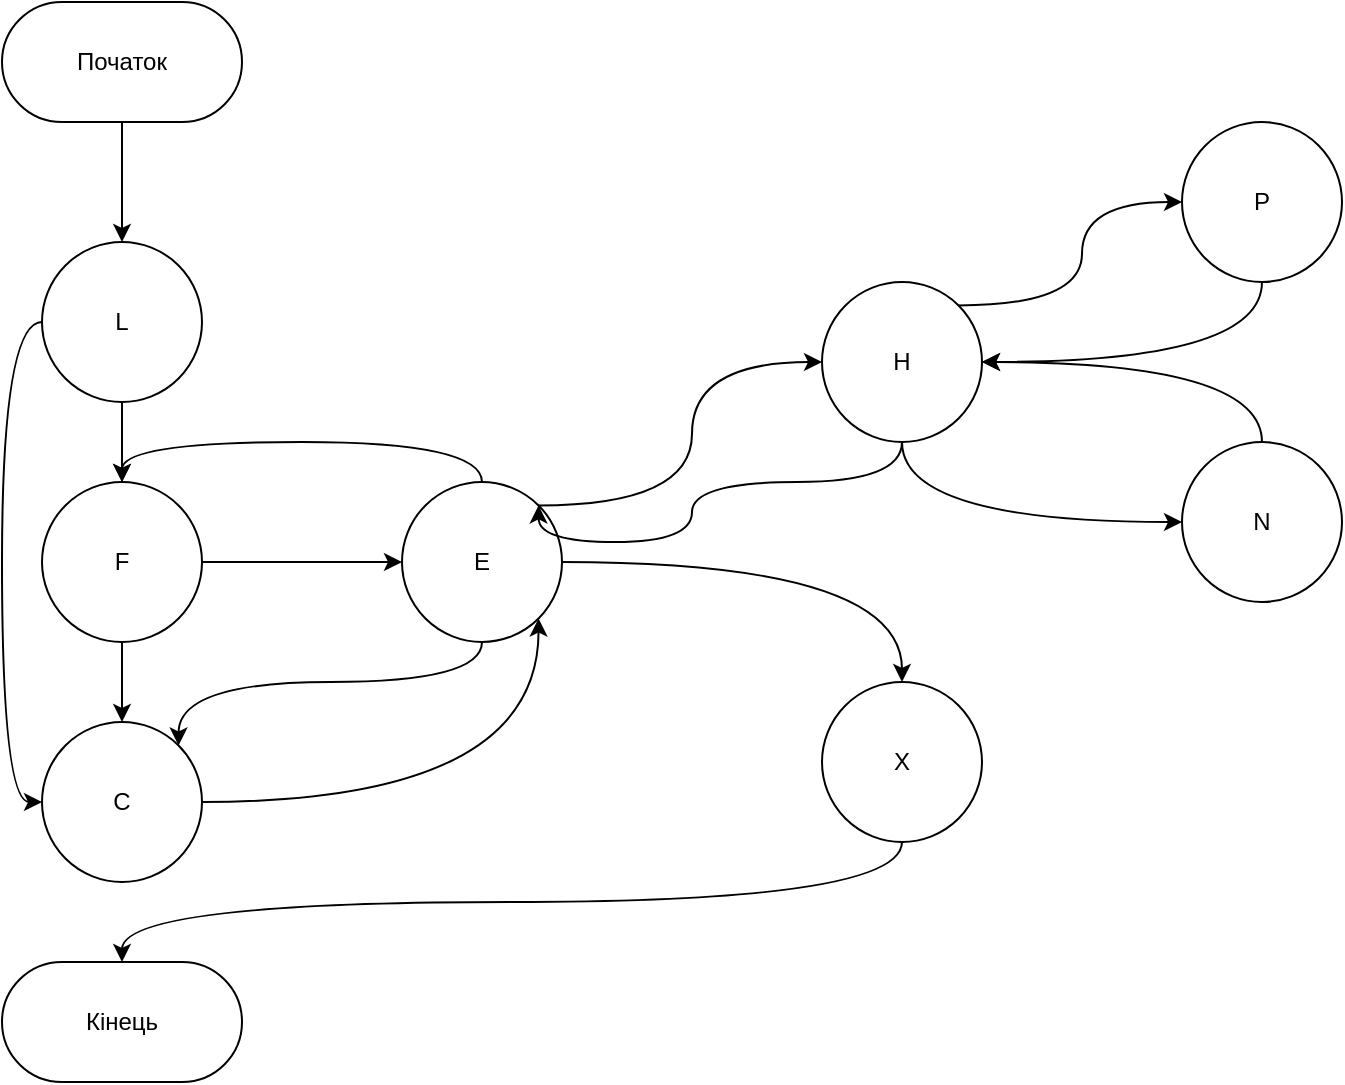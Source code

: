 <mxfile version="15.1.3" type="device"><diagram id="wHXaaHPQBdIe9oEtWt8y" name="Страница 1"><mxGraphModel dx="2220" dy="943" grid="1" gridSize="10" guides="1" tooltips="1" connect="1" arrows="1" fold="1" page="1" pageScale="1" pageWidth="1654" pageHeight="2336" math="0" shadow="0"><root><mxCell id="0"/><mxCell id="1" parent="0"/><mxCell id="PeOm_mdFXa9foMorekEW-43" style="edgeStyle=orthogonalEdgeStyle;curved=1;rounded=0;orthogonalLoop=1;jettySize=auto;html=1;exitX=0.5;exitY=1;exitDx=0;exitDy=0;entryX=0.5;entryY=0;entryDx=0;entryDy=0;" edge="1" parent="1" source="PeOm_mdFXa9foMorekEW-2" target="PeOm_mdFXa9foMorekEW-18"><mxGeometry relative="1" as="geometry"/></mxCell><mxCell id="PeOm_mdFXa9foMorekEW-2" value="Початок" style="rounded=1;whiteSpace=wrap;html=1;arcSize=50;" vertex="1" parent="1"><mxGeometry x="510" y="20" width="120" height="60" as="geometry"/></mxCell><mxCell id="PeOm_mdFXa9foMorekEW-24" style="edgeStyle=orthogonalEdgeStyle;curved=1;rounded=0;orthogonalLoop=1;jettySize=auto;html=1;exitX=0.5;exitY=1;exitDx=0;exitDy=0;entryX=0.5;entryY=0;entryDx=0;entryDy=0;" edge="1" parent="1" source="PeOm_mdFXa9foMorekEW-4" target="PeOm_mdFXa9foMorekEW-5"><mxGeometry relative="1" as="geometry"/></mxCell><mxCell id="PeOm_mdFXa9foMorekEW-31" style="edgeStyle=orthogonalEdgeStyle;curved=1;rounded=0;orthogonalLoop=1;jettySize=auto;html=1;exitX=1;exitY=0.5;exitDx=0;exitDy=0;entryX=0;entryY=0.5;entryDx=0;entryDy=0;" edge="1" parent="1" source="PeOm_mdFXa9foMorekEW-4" target="PeOm_mdFXa9foMorekEW-6"><mxGeometry relative="1" as="geometry"/></mxCell><mxCell id="PeOm_mdFXa9foMorekEW-4" value="F" style="ellipse;whiteSpace=wrap;html=1;aspect=fixed;" vertex="1" parent="1"><mxGeometry x="530" y="260" width="80" height="80" as="geometry"/></mxCell><mxCell id="PeOm_mdFXa9foMorekEW-33" style="edgeStyle=orthogonalEdgeStyle;curved=1;rounded=0;orthogonalLoop=1;jettySize=auto;html=1;exitX=1;exitY=0.5;exitDx=0;exitDy=0;entryX=1;entryY=1;entryDx=0;entryDy=0;" edge="1" parent="1" source="PeOm_mdFXa9foMorekEW-5" target="PeOm_mdFXa9foMorekEW-6"><mxGeometry relative="1" as="geometry"/></mxCell><mxCell id="PeOm_mdFXa9foMorekEW-5" value="C" style="ellipse;whiteSpace=wrap;html=1;aspect=fixed;" vertex="1" parent="1"><mxGeometry x="530" y="380" width="80" height="80" as="geometry"/></mxCell><mxCell id="PeOm_mdFXa9foMorekEW-32" style="edgeStyle=orthogonalEdgeStyle;curved=1;rounded=0;orthogonalLoop=1;jettySize=auto;html=1;exitX=0.5;exitY=0;exitDx=0;exitDy=0;entryX=0.5;entryY=0;entryDx=0;entryDy=0;" edge="1" parent="1" source="PeOm_mdFXa9foMorekEW-6" target="PeOm_mdFXa9foMorekEW-4"><mxGeometry relative="1" as="geometry"/></mxCell><mxCell id="PeOm_mdFXa9foMorekEW-34" style="edgeStyle=orthogonalEdgeStyle;curved=1;rounded=0;orthogonalLoop=1;jettySize=auto;html=1;exitX=0.5;exitY=1;exitDx=0;exitDy=0;entryX=1;entryY=0;entryDx=0;entryDy=0;" edge="1" parent="1" source="PeOm_mdFXa9foMorekEW-6" target="PeOm_mdFXa9foMorekEW-5"><mxGeometry relative="1" as="geometry"/></mxCell><mxCell id="PeOm_mdFXa9foMorekEW-35" style="edgeStyle=orthogonalEdgeStyle;curved=1;rounded=0;orthogonalLoop=1;jettySize=auto;html=1;exitX=1;exitY=0;exitDx=0;exitDy=0;entryX=0;entryY=0.5;entryDx=0;entryDy=0;" edge="1" parent="1" source="PeOm_mdFXa9foMorekEW-6" target="PeOm_mdFXa9foMorekEW-25"><mxGeometry relative="1" as="geometry"/></mxCell><mxCell id="PeOm_mdFXa9foMorekEW-36" style="edgeStyle=orthogonalEdgeStyle;curved=1;rounded=0;orthogonalLoop=1;jettySize=auto;html=1;exitX=1;exitY=0.5;exitDx=0;exitDy=0;entryX=0.5;entryY=0;entryDx=0;entryDy=0;" edge="1" parent="1" source="PeOm_mdFXa9foMorekEW-6" target="PeOm_mdFXa9foMorekEW-28"><mxGeometry relative="1" as="geometry"/></mxCell><mxCell id="PeOm_mdFXa9foMorekEW-6" value="E" style="ellipse;whiteSpace=wrap;html=1;aspect=fixed;" vertex="1" parent="1"><mxGeometry x="710" y="260" width="80" height="80" as="geometry"/></mxCell><mxCell id="PeOm_mdFXa9foMorekEW-22" style="edgeStyle=orthogonalEdgeStyle;curved=1;rounded=0;orthogonalLoop=1;jettySize=auto;html=1;exitX=0;exitY=0.5;exitDx=0;exitDy=0;entryX=0;entryY=0.5;entryDx=0;entryDy=0;" edge="1" parent="1" source="PeOm_mdFXa9foMorekEW-18" target="PeOm_mdFXa9foMorekEW-5"><mxGeometry relative="1" as="geometry"/></mxCell><mxCell id="PeOm_mdFXa9foMorekEW-23" style="edgeStyle=orthogonalEdgeStyle;curved=1;rounded=0;orthogonalLoop=1;jettySize=auto;html=1;exitX=0.5;exitY=1;exitDx=0;exitDy=0;entryX=0.5;entryY=0;entryDx=0;entryDy=0;" edge="1" parent="1" source="PeOm_mdFXa9foMorekEW-18" target="PeOm_mdFXa9foMorekEW-4"><mxGeometry relative="1" as="geometry"/></mxCell><mxCell id="PeOm_mdFXa9foMorekEW-18" value="L" style="ellipse;whiteSpace=wrap;html=1;aspect=fixed;" vertex="1" parent="1"><mxGeometry x="530" y="140" width="80" height="80" as="geometry"/></mxCell><mxCell id="PeOm_mdFXa9foMorekEW-39" style="edgeStyle=orthogonalEdgeStyle;curved=1;rounded=0;orthogonalLoop=1;jettySize=auto;html=1;exitX=1;exitY=0;exitDx=0;exitDy=0;entryX=0;entryY=0.5;entryDx=0;entryDy=0;" edge="1" parent="1" source="PeOm_mdFXa9foMorekEW-25" target="PeOm_mdFXa9foMorekEW-37"><mxGeometry relative="1" as="geometry"/></mxCell><mxCell id="PeOm_mdFXa9foMorekEW-41" style="edgeStyle=orthogonalEdgeStyle;curved=1;rounded=0;orthogonalLoop=1;jettySize=auto;html=1;exitX=0.5;exitY=1;exitDx=0;exitDy=0;entryX=0;entryY=0.5;entryDx=0;entryDy=0;" edge="1" parent="1" source="PeOm_mdFXa9foMorekEW-25" target="PeOm_mdFXa9foMorekEW-38"><mxGeometry relative="1" as="geometry"/></mxCell><mxCell id="PeOm_mdFXa9foMorekEW-44" style="edgeStyle=orthogonalEdgeStyle;curved=1;rounded=0;orthogonalLoop=1;jettySize=auto;html=1;exitX=0.5;exitY=1;exitDx=0;exitDy=0;entryX=1;entryY=0;entryDx=0;entryDy=0;" edge="1" parent="1" source="PeOm_mdFXa9foMorekEW-25" target="PeOm_mdFXa9foMorekEW-6"><mxGeometry relative="1" as="geometry"><Array as="points"><mxPoint x="960" y="260"/><mxPoint x="855" y="260"/><mxPoint x="855" y="290"/><mxPoint x="778" y="290"/></Array></mxGeometry></mxCell><mxCell id="PeOm_mdFXa9foMorekEW-25" value="H" style="ellipse;whiteSpace=wrap;html=1;aspect=fixed;" vertex="1" parent="1"><mxGeometry x="920" y="160" width="80" height="80" as="geometry"/></mxCell><mxCell id="PeOm_mdFXa9foMorekEW-30" style="edgeStyle=orthogonalEdgeStyle;curved=1;rounded=0;orthogonalLoop=1;jettySize=auto;html=1;exitX=0.5;exitY=1;exitDx=0;exitDy=0;" edge="1" parent="1" source="PeOm_mdFXa9foMorekEW-28" target="PeOm_mdFXa9foMorekEW-29"><mxGeometry relative="1" as="geometry"/></mxCell><mxCell id="PeOm_mdFXa9foMorekEW-28" value="X" style="ellipse;whiteSpace=wrap;html=1;aspect=fixed;" vertex="1" parent="1"><mxGeometry x="920" y="360" width="80" height="80" as="geometry"/></mxCell><mxCell id="PeOm_mdFXa9foMorekEW-29" value="Кінець" style="rounded=1;whiteSpace=wrap;html=1;arcSize=50;" vertex="1" parent="1"><mxGeometry x="510" y="500" width="120" height="60" as="geometry"/></mxCell><mxCell id="PeOm_mdFXa9foMorekEW-40" style="edgeStyle=orthogonalEdgeStyle;curved=1;rounded=0;orthogonalLoop=1;jettySize=auto;html=1;exitX=0.5;exitY=1;exitDx=0;exitDy=0;entryX=1;entryY=0.5;entryDx=0;entryDy=0;" edge="1" parent="1" source="PeOm_mdFXa9foMorekEW-37" target="PeOm_mdFXa9foMorekEW-25"><mxGeometry relative="1" as="geometry"/></mxCell><mxCell id="PeOm_mdFXa9foMorekEW-37" value="P" style="ellipse;whiteSpace=wrap;html=1;aspect=fixed;" vertex="1" parent="1"><mxGeometry x="1100" y="80" width="80" height="80" as="geometry"/></mxCell><mxCell id="PeOm_mdFXa9foMorekEW-42" style="edgeStyle=orthogonalEdgeStyle;curved=1;rounded=0;orthogonalLoop=1;jettySize=auto;html=1;exitX=0.5;exitY=0;exitDx=0;exitDy=0;entryX=1;entryY=0.5;entryDx=0;entryDy=0;" edge="1" parent="1" source="PeOm_mdFXa9foMorekEW-38" target="PeOm_mdFXa9foMorekEW-25"><mxGeometry relative="1" as="geometry"/></mxCell><mxCell id="PeOm_mdFXa9foMorekEW-38" value="N" style="ellipse;whiteSpace=wrap;html=1;aspect=fixed;" vertex="1" parent="1"><mxGeometry x="1100" y="240" width="80" height="80" as="geometry"/></mxCell></root></mxGraphModel></diagram></mxfile>